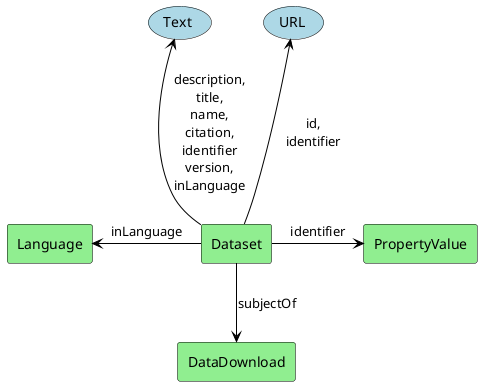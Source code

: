 @startuml

' example 6 June 2020 Y. Coene schema.org representation
' https://github.com/ESIPFed/science-on-schema.org/blob/master/guides/Dataset.md

!define Class agent
!define Property usecase

skinparam Property {
BackgroundColor LightBlue
BorderColor Black
  ArrowColor Black
  linetype Ortho
}

skinparam Class {
BackgroundColor LightGreen
BorderColor Black
ArrowColor Black
linetype Ortho
}

Class Dataset
Class Language
Class DataDownload
Class PropertyValue



Dataset -up-> (URL) : "id,\nidentifier"
Dataset -up-> (Text) : "description,\ntitle,\nname,\ncitation,\nidentifier\nversion,\ninLanguage"

Dataset -left-> Language : "inLanguage"

Dataset -down-> DataDownload : "subjectOf"

Dataset -right-> PropertyValue : "identifier"



@enduml